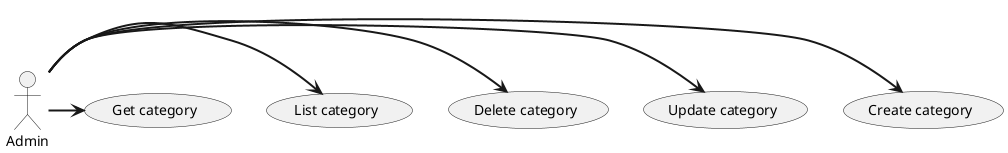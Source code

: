 @startuml category

  :Admin: => (Create category)
  :Admin: => (Update category)
  :Admin: => (Delete category)
  :Admin: => (List category)
  :Admin: => (Get category)
  
@enduml